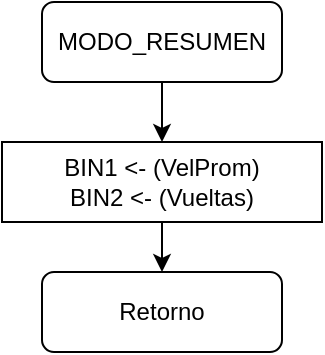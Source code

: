 <mxfile version="14.3.2" type="github"><diagram id="C5RBs43oDa-KdzZeNtuy" name="Page-1"><mxGraphModel dx="950" dy="608" grid="1" gridSize="10" guides="1" tooltips="1" connect="1" arrows="1" fold="1" page="1" pageScale="1" pageWidth="827" pageHeight="1169" math="0" shadow="0"><root><mxCell id="WIyWlLk6GJQsqaUBKTNV-0"/><mxCell id="WIyWlLk6GJQsqaUBKTNV-1" parent="WIyWlLk6GJQsqaUBKTNV-0"/><mxCell id="8TDmBKlz-PHrXqb03kyX-0" value="" style="edgeStyle=orthogonalEdgeStyle;rounded=0;orthogonalLoop=1;jettySize=auto;html=1;" edge="1" parent="WIyWlLk6GJQsqaUBKTNV-1" source="WIyWlLk6GJQsqaUBKTNV-3" target="pfgqfrJoT4rs6NwWn4Od-32"><mxGeometry relative="1" as="geometry"/></mxCell><mxCell id="WIyWlLk6GJQsqaUBKTNV-3" value="MODO_RESUMEN" style="rounded=1;whiteSpace=wrap;html=1;fontSize=12;glass=0;strokeWidth=1;shadow=0;" parent="WIyWlLk6GJQsqaUBKTNV-1" vertex="1"><mxGeometry x="160" y="430" width="120" height="40" as="geometry"/></mxCell><mxCell id="WIyWlLk6GJQsqaUBKTNV-11" value="Retorno" style="rounded=1;whiteSpace=wrap;html=1;fontSize=12;glass=0;strokeWidth=1;shadow=0;" parent="WIyWlLk6GJQsqaUBKTNV-1" vertex="1"><mxGeometry x="160" y="565" width="120" height="40" as="geometry"/></mxCell><mxCell id="8TDmBKlz-PHrXqb03kyX-1" value="" style="edgeStyle=orthogonalEdgeStyle;rounded=0;orthogonalLoop=1;jettySize=auto;html=1;" edge="1" parent="WIyWlLk6GJQsqaUBKTNV-1" source="pfgqfrJoT4rs6NwWn4Od-32" target="WIyWlLk6GJQsqaUBKTNV-11"><mxGeometry relative="1" as="geometry"/></mxCell><mxCell id="pfgqfrJoT4rs6NwWn4Od-32" value="&lt;div&gt;BIN1 &amp;lt;- (VelProm)&lt;/div&gt;&lt;div&gt;BIN2 &amp;lt;- (Vueltas)&lt;/div&gt;" style="rounded=0;whiteSpace=wrap;html=1;" parent="WIyWlLk6GJQsqaUBKTNV-1" vertex="1"><mxGeometry x="140" y="500" width="160" height="40" as="geometry"/></mxCell></root></mxGraphModel></diagram></mxfile>